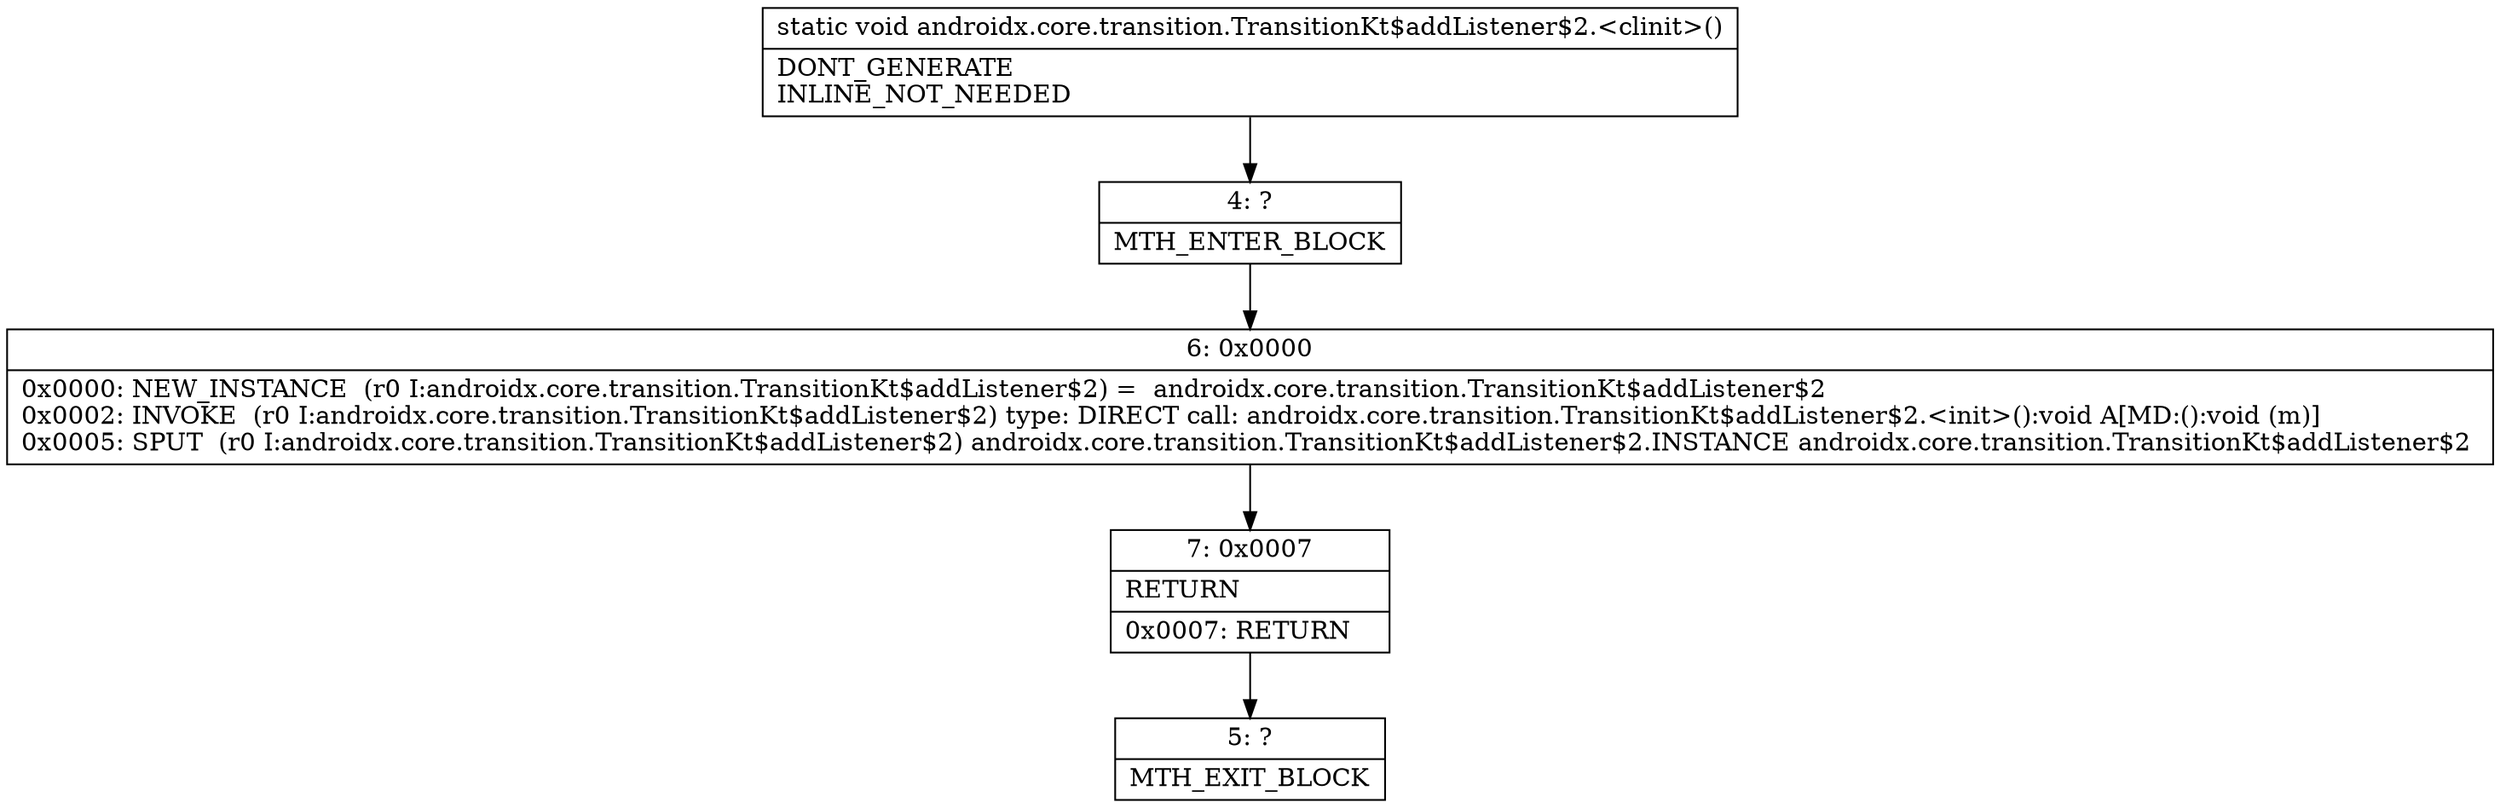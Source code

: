 digraph "CFG forandroidx.core.transition.TransitionKt$addListener$2.\<clinit\>()V" {
Node_4 [shape=record,label="{4\:\ ?|MTH_ENTER_BLOCK\l}"];
Node_6 [shape=record,label="{6\:\ 0x0000|0x0000: NEW_INSTANCE  (r0 I:androidx.core.transition.TransitionKt$addListener$2) =  androidx.core.transition.TransitionKt$addListener$2 \l0x0002: INVOKE  (r0 I:androidx.core.transition.TransitionKt$addListener$2) type: DIRECT call: androidx.core.transition.TransitionKt$addListener$2.\<init\>():void A[MD:():void (m)]\l0x0005: SPUT  (r0 I:androidx.core.transition.TransitionKt$addListener$2) androidx.core.transition.TransitionKt$addListener$2.INSTANCE androidx.core.transition.TransitionKt$addListener$2 \l}"];
Node_7 [shape=record,label="{7\:\ 0x0007|RETURN\l|0x0007: RETURN   \l}"];
Node_5 [shape=record,label="{5\:\ ?|MTH_EXIT_BLOCK\l}"];
MethodNode[shape=record,label="{static void androidx.core.transition.TransitionKt$addListener$2.\<clinit\>()  | DONT_GENERATE\lINLINE_NOT_NEEDED\l}"];
MethodNode -> Node_4;Node_4 -> Node_6;
Node_6 -> Node_7;
Node_7 -> Node_5;
}

